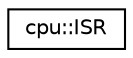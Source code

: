 digraph "Graphical Class Hierarchy"
{
 // LATEX_PDF_SIZE
  edge [fontname="Helvetica",fontsize="10",labelfontname="Helvetica",labelfontsize="10"];
  node [fontname="Helvetica",fontsize="10",shape=record];
  rankdir="LR";
  Node0 [label="cpu::ISR",height=0.2,width=0.4,color="black", fillcolor="white", style="filled",URL="$classcpu_1_1ISR.html",tooltip=" "];
}

